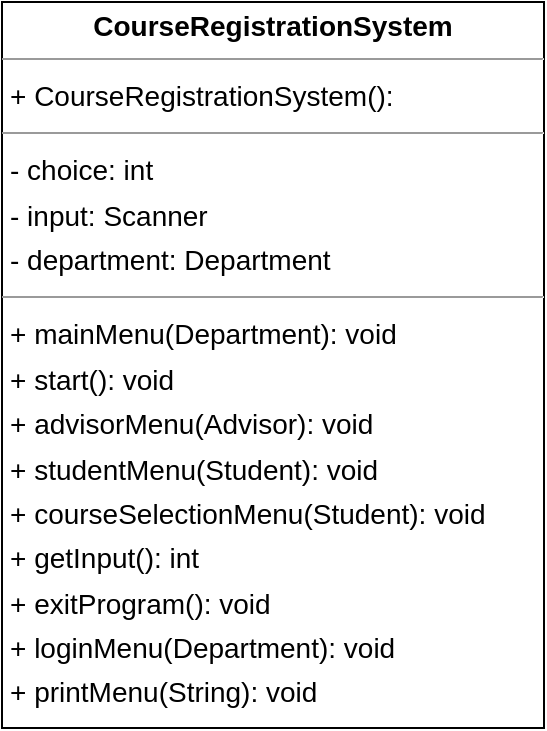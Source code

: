 <mxfile version="22.0.2" type="device">
  <diagram name="Page-1" id="wXeB1TfPJMsNi5Z5nZOn">
    <mxGraphModel dx="1727" dy="1023" grid="1" gridSize="10" guides="1" tooltips="1" connect="1" arrows="1" fold="1" page="1" pageScale="1" pageWidth="827" pageHeight="1169" math="0" shadow="0">
      <root>
        <mxCell id="0" />
        <mxCell id="1" parent="0" />
        <mxCell id="qkpuVp98EWopYhuN68hy-2" value="&lt;p style=&quot;margin:0px;margin-top:4px;text-align:center;&quot;&gt;&lt;b&gt;CourseRegistrationSystem&lt;/b&gt;&lt;/p&gt;&lt;hr size=&quot;1&quot;/&gt;&lt;p style=&quot;margin:0 0 0 4px;line-height:1.6;&quot;&gt;+ CourseRegistrationSystem(): &lt;/p&gt;&lt;hr size=&quot;1&quot;/&gt;&lt;p style=&quot;margin:0 0 0 4px;line-height:1.6;&quot;&gt;- choice: int&lt;br/&gt;- input: Scanner&lt;br/&gt;- department: Department&lt;/p&gt;&lt;hr size=&quot;1&quot;/&gt;&lt;p style=&quot;margin:0 0 0 4px;line-height:1.6;&quot;&gt;+ mainMenu(Department): void&lt;br/&gt;+ start(): void&lt;br/&gt;+ advisorMenu(Advisor): void&lt;br/&gt;+ studentMenu(Student): void&lt;br/&gt;+ courseSelectionMenu(Student): void&lt;br/&gt;+ getInput(): int&lt;br/&gt;+ exitProgram(): void&lt;br/&gt;+ loginMenu(Department): void&lt;br/&gt;+ printMenu(String): void&lt;/p&gt;" style="verticalAlign=top;align=left;overflow=fill;fontSize=14;fontFamily=Helvetica;html=1;rounded=0;shadow=0;comic=0;labelBackgroundColor=none;strokeWidth=1;" vertex="1" parent="1">
          <mxGeometry x="278" y="310" width="271" height="363" as="geometry" />
        </mxCell>
      </root>
    </mxGraphModel>
  </diagram>
</mxfile>
